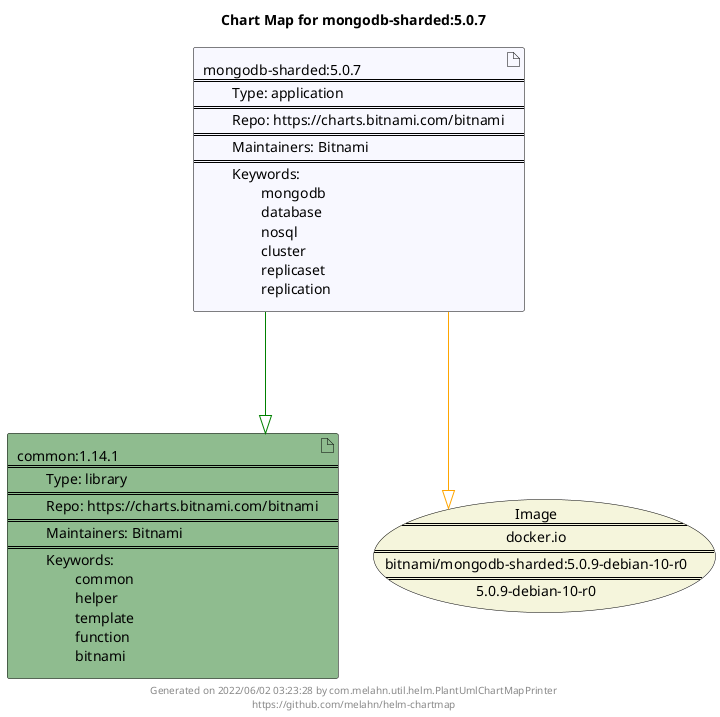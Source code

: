 @startuml
skinparam linetype ortho
skinparam backgroundColor white
skinparam usecaseBorderColor black
skinparam usecaseArrowColor LightSlateGray
skinparam artifactBorderColor black
skinparam artifactArrowColor LightSlateGray

title Chart Map for mongodb-sharded:5.0.7

'There are 2 referenced Helm Charts
artifact "mongodb-sharded:5.0.7\n====\n\tType: application\n====\n\tRepo: https://charts.bitnami.com/bitnami\n====\n\tMaintainers: Bitnami\n====\n\tKeywords: \n\t\tmongodb\n\t\tdatabase\n\t\tnosql\n\t\tcluster\n\t\treplicaset\n\t\treplication" as mongodb_sharded_5_0_7 #GhostWhite
artifact "common:1.14.1\n====\n\tType: library\n====\n\tRepo: https://charts.bitnami.com/bitnami\n====\n\tMaintainers: Bitnami\n====\n\tKeywords: \n\t\tcommon\n\t\thelper\n\t\ttemplate\n\t\tfunction\n\t\tbitnami" as common_1_14_1 #DarkSeaGreen

'There is one referenced Docker Image
usecase "Image\n====\ndocker.io\n====\nbitnami/mongodb-sharded:5.0.9-debian-10-r0\n====\n5.0.9-debian-10-r0" as docker_io_bitnami_mongodb_sharded_5_0_9_debian_10_r0 #Beige

'Chart Dependencies
mongodb_sharded_5_0_7--[#green]-|>common_1_14_1
mongodb_sharded_5_0_7--[#orange]-|>docker_io_bitnami_mongodb_sharded_5_0_9_debian_10_r0

center footer Generated on 2022/06/02 03:23:28 by com.melahn.util.helm.PlantUmlChartMapPrinter\nhttps://github.com/melahn/helm-chartmap
@enduml
